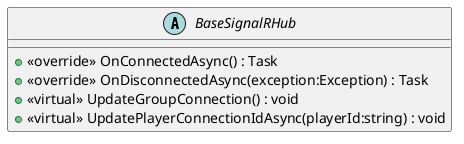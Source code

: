 @startuml
abstract class BaseSignalRHub {
    + <<override>> OnConnectedAsync() : Task
    + <<override>> OnDisconnectedAsync(exception:Exception) : Task
    + <<virtual>> UpdateGroupConnection() : void
    + <<virtual>> UpdatePlayerConnectionIdAsync(playerId:string) : void
}
@enduml
